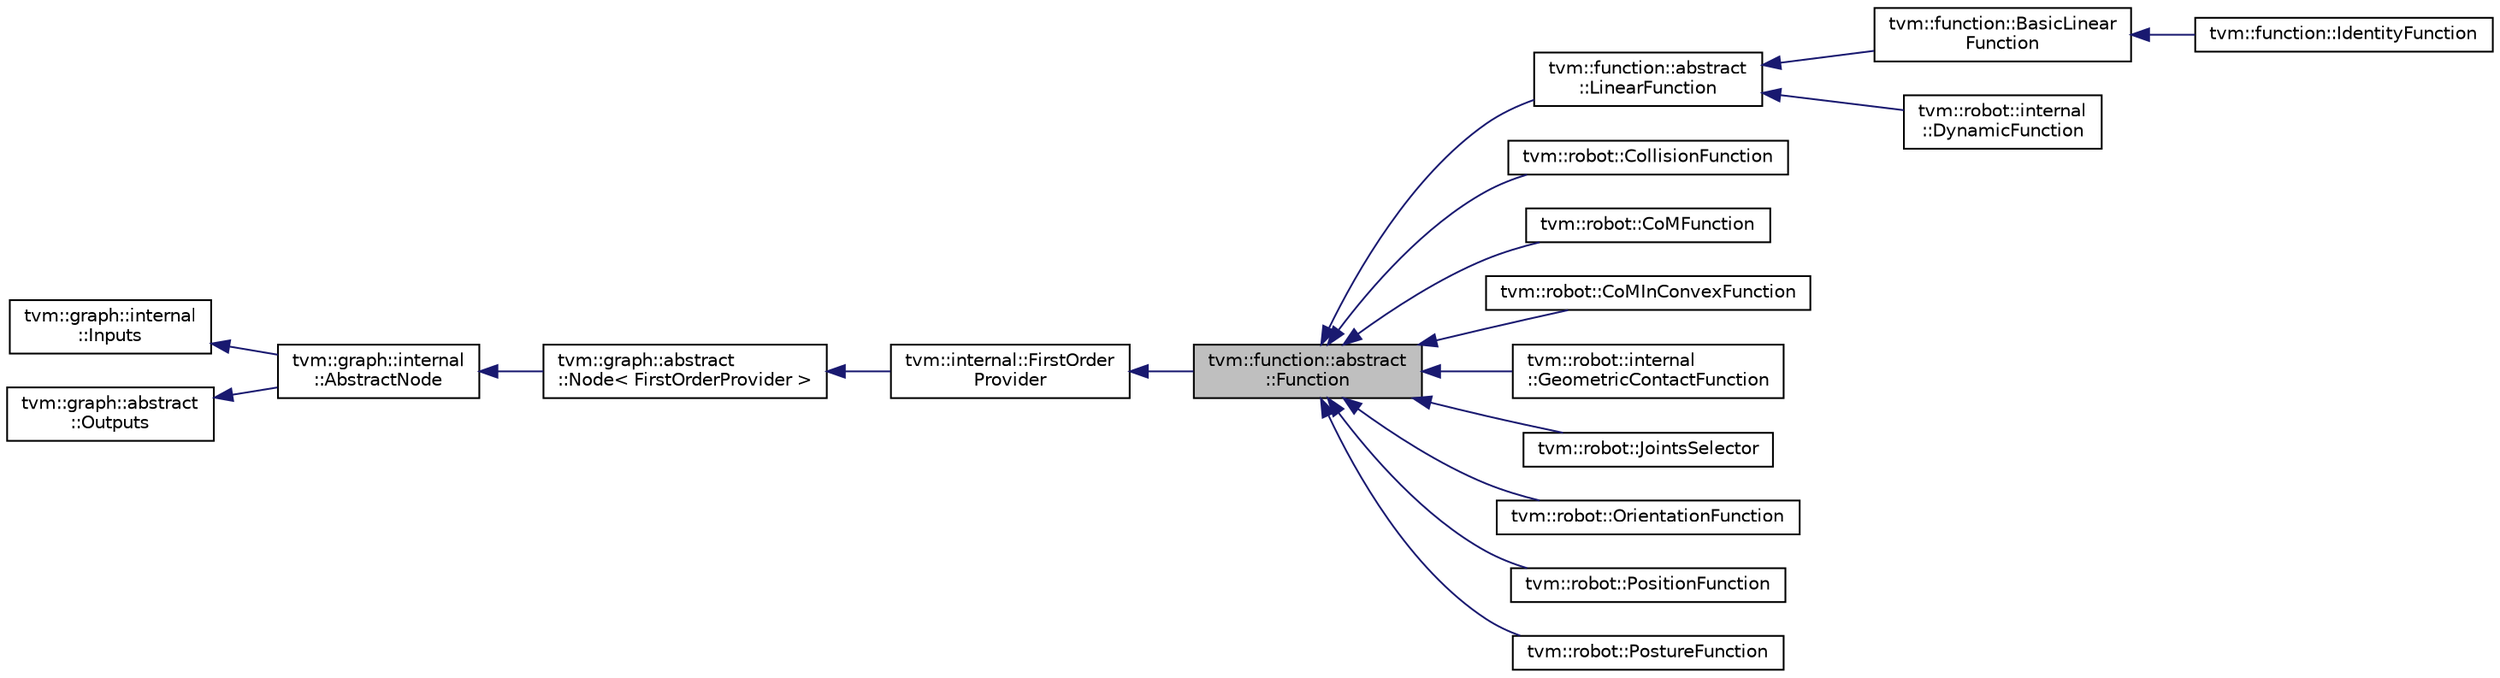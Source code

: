 digraph "tvm::function::abstract::Function"
{
 // LATEX_PDF_SIZE
  edge [fontname="Helvetica",fontsize="10",labelfontname="Helvetica",labelfontsize="10"];
  node [fontname="Helvetica",fontsize="10",shape=record];
  rankdir="LR";
  Node1 [label="tvm::function::abstract\l::Function",height=0.2,width=0.4,color="black", fillcolor="grey75", style="filled", fontcolor="black",tooltip=" "];
  Node2 -> Node1 [dir="back",color="midnightblue",fontsize="10",style="solid",fontname="Helvetica"];
  Node2 [label="tvm::internal::FirstOrder\lProvider",height=0.2,width=0.4,color="black", fillcolor="white", style="filled",URL="$classtvm_1_1internal_1_1FirstOrderProvider.html",tooltip=" "];
  Node3 -> Node2 [dir="back",color="midnightblue",fontsize="10",style="solid",fontname="Helvetica"];
  Node3 [label="tvm::graph::abstract\l::Node\< FirstOrderProvider \>",height=0.2,width=0.4,color="black", fillcolor="white", style="filled",URL="$classtvm_1_1graph_1_1abstract_1_1Node.html",tooltip=" "];
  Node4 -> Node3 [dir="back",color="midnightblue",fontsize="10",style="solid",fontname="Helvetica"];
  Node4 [label="tvm::graph::internal\l::AbstractNode",height=0.2,width=0.4,color="black", fillcolor="white", style="filled",URL="$classtvm_1_1graph_1_1internal_1_1AbstractNode.html",tooltip=" "];
  Node5 -> Node4 [dir="back",color="midnightblue",fontsize="10",style="solid",fontname="Helvetica"];
  Node5 [label="tvm::graph::internal\l::Inputs",height=0.2,width=0.4,color="black", fillcolor="white", style="filled",URL="$classtvm_1_1graph_1_1internal_1_1Inputs.html",tooltip=" "];
  Node6 -> Node4 [dir="back",color="midnightblue",fontsize="10",style="solid",fontname="Helvetica"];
  Node6 [label="tvm::graph::abstract\l::Outputs",height=0.2,width=0.4,color="black", fillcolor="white", style="filled",URL="$classtvm_1_1graph_1_1abstract_1_1Outputs.html",tooltip=" "];
  Node1 -> Node7 [dir="back",color="midnightblue",fontsize="10",style="solid",fontname="Helvetica"];
  Node7 [label="tvm::function::abstract\l::LinearFunction",height=0.2,width=0.4,color="black", fillcolor="white", style="filled",URL="$classtvm_1_1function_1_1abstract_1_1LinearFunction.html",tooltip=" "];
  Node7 -> Node8 [dir="back",color="midnightblue",fontsize="10",style="solid",fontname="Helvetica"];
  Node8 [label="tvm::function::BasicLinear\lFunction",height=0.2,width=0.4,color="black", fillcolor="white", style="filled",URL="$classtvm_1_1function_1_1BasicLinearFunction.html",tooltip=" "];
  Node8 -> Node9 [dir="back",color="midnightblue",fontsize="10",style="solid",fontname="Helvetica"];
  Node9 [label="tvm::function::IdentityFunction",height=0.2,width=0.4,color="black", fillcolor="white", style="filled",URL="$classtvm_1_1function_1_1IdentityFunction.html",tooltip=" "];
  Node7 -> Node10 [dir="back",color="midnightblue",fontsize="10",style="solid",fontname="Helvetica"];
  Node10 [label="tvm::robot::internal\l::DynamicFunction",height=0.2,width=0.4,color="black", fillcolor="white", style="filled",URL="$classtvm_1_1robot_1_1internal_1_1DynamicFunction.html",tooltip=" "];
  Node1 -> Node11 [dir="back",color="midnightblue",fontsize="10",style="solid",fontname="Helvetica"];
  Node11 [label="tvm::robot::CollisionFunction",height=0.2,width=0.4,color="black", fillcolor="white", style="filled",URL="$classtvm_1_1robot_1_1CollisionFunction.html",tooltip=" "];
  Node1 -> Node12 [dir="back",color="midnightblue",fontsize="10",style="solid",fontname="Helvetica"];
  Node12 [label="tvm::robot::CoMFunction",height=0.2,width=0.4,color="black", fillcolor="white", style="filled",URL="$classtvm_1_1robot_1_1CoMFunction.html",tooltip=" "];
  Node1 -> Node13 [dir="back",color="midnightblue",fontsize="10",style="solid",fontname="Helvetica"];
  Node13 [label="tvm::robot::CoMInConvexFunction",height=0.2,width=0.4,color="black", fillcolor="white", style="filled",URL="$classtvm_1_1robot_1_1CoMInConvexFunction.html",tooltip=" "];
  Node1 -> Node14 [dir="back",color="midnightblue",fontsize="10",style="solid",fontname="Helvetica"];
  Node14 [label="tvm::robot::internal\l::GeometricContactFunction",height=0.2,width=0.4,color="black", fillcolor="white", style="filled",URL="$classtvm_1_1robot_1_1internal_1_1GeometricContactFunction.html",tooltip=" "];
  Node1 -> Node15 [dir="back",color="midnightblue",fontsize="10",style="solid",fontname="Helvetica"];
  Node15 [label="tvm::robot::JointsSelector",height=0.2,width=0.4,color="black", fillcolor="white", style="filled",URL="$classtvm_1_1robot_1_1JointsSelector.html",tooltip=" "];
  Node1 -> Node16 [dir="back",color="midnightblue",fontsize="10",style="solid",fontname="Helvetica"];
  Node16 [label="tvm::robot::OrientationFunction",height=0.2,width=0.4,color="black", fillcolor="white", style="filled",URL="$classtvm_1_1robot_1_1OrientationFunction.html",tooltip=" "];
  Node1 -> Node17 [dir="back",color="midnightblue",fontsize="10",style="solid",fontname="Helvetica"];
  Node17 [label="tvm::robot::PositionFunction",height=0.2,width=0.4,color="black", fillcolor="white", style="filled",URL="$classtvm_1_1robot_1_1PositionFunction.html",tooltip=" "];
  Node1 -> Node18 [dir="back",color="midnightblue",fontsize="10",style="solid",fontname="Helvetica"];
  Node18 [label="tvm::robot::PostureFunction",height=0.2,width=0.4,color="black", fillcolor="white", style="filled",URL="$classtvm_1_1robot_1_1PostureFunction.html",tooltip=" "];
}
